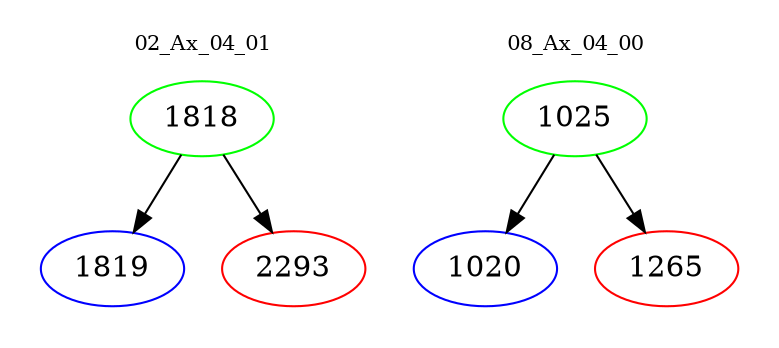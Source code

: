 digraph{
subgraph cluster_0 {
color = white
label = "02_Ax_04_01";
fontsize=10;
T0_1818 [label="1818", color="green"]
T0_1818 -> T0_1819 [color="black"]
T0_1819 [label="1819", color="blue"]
T0_1818 -> T0_2293 [color="black"]
T0_2293 [label="2293", color="red"]
}
subgraph cluster_1 {
color = white
label = "08_Ax_04_00";
fontsize=10;
T1_1025 [label="1025", color="green"]
T1_1025 -> T1_1020 [color="black"]
T1_1020 [label="1020", color="blue"]
T1_1025 -> T1_1265 [color="black"]
T1_1265 [label="1265", color="red"]
}
}
